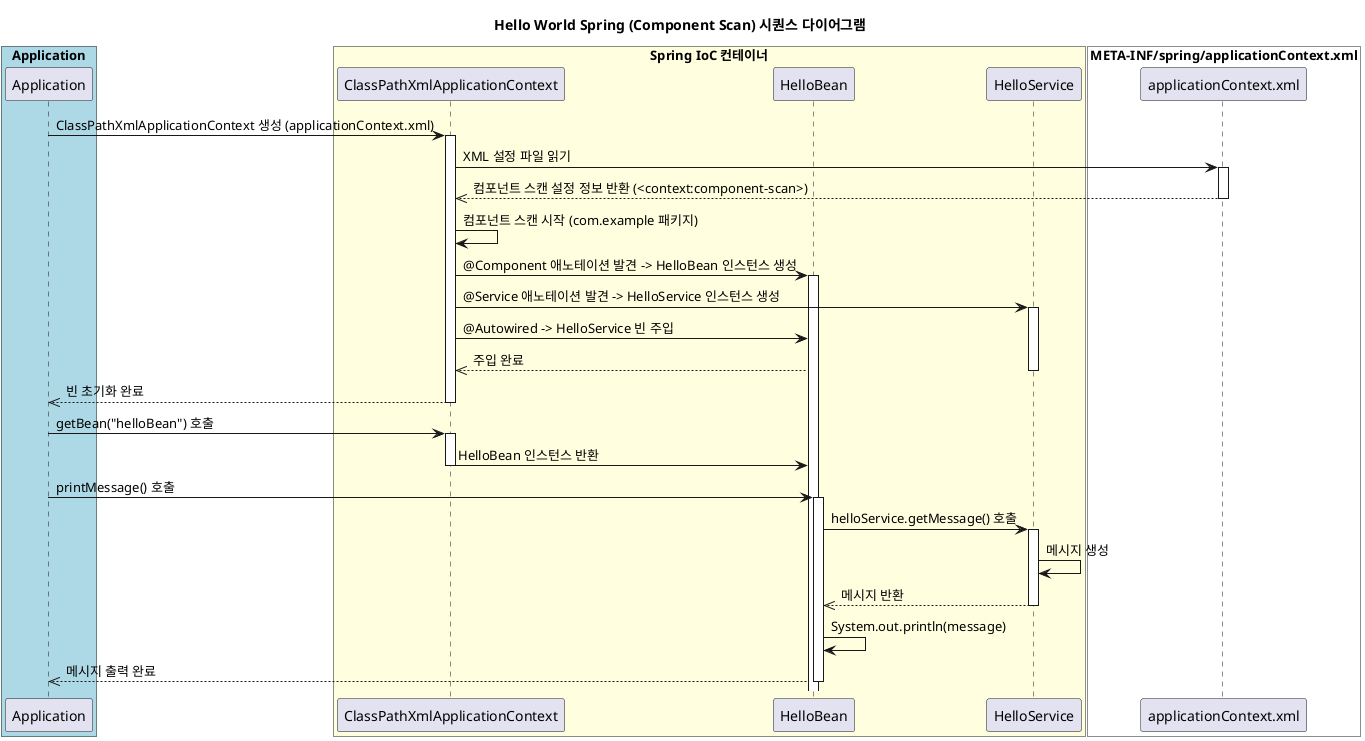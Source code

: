 @startuml
title Hello World Spring (Component Scan) 시퀀스 다이어그램

box "Application" #LightBlue
participant Application
end box

box "Spring IoC 컨테이너" #LightYellow
participant ClassPathXmlApplicationContext
participant HelloBean
participant HelloService
end box

box "META-INF/spring/applicationContext.xml" #White
participant applicationContext.xml
end box

Application -> ClassPathXmlApplicationContext: ClassPathXmlApplicationContext 생성 (applicationContext.xml)
activate ClassPathXmlApplicationContext

ClassPathXmlApplicationContext -> applicationContext.xml: XML 설정 파일 읽기
activate applicationContext.xml
applicationContext.xml -->> ClassPathXmlApplicationContext: 컴포넌트 스캔 설정 정보 반환 (<context:component-scan>)
deactivate applicationContext.xml

ClassPathXmlApplicationContext -> ClassPathXmlApplicationContext: 컴포넌트 스캔 시작 (com.example 패키지)
ClassPathXmlApplicationContext -> HelloBean: @Component 애노테이션 발견 -> HelloBean 인스턴스 생성
activate HelloBean
ClassPathXmlApplicationContext -> HelloService: @Service 애노테이션 발견 -> HelloService 인스턴스 생성
activate HelloService

ClassPathXmlApplicationContext -> HelloBean: @Autowired -> HelloService 빈 주입
HelloBean -->> ClassPathXmlApplicationContext: 주입 완료
deactivate HelloService

ClassPathXmlApplicationContext -->> Application: 빈 초기화 완료
deactivate ClassPathXmlApplicationContext

Application -> ClassPathXmlApplicationContext: getBean("helloBean") 호출
activate ClassPathXmlApplicationContext
ClassPathXmlApplicationContext -> HelloBean: HelloBean 인스턴스 반환
deactivate ClassPathXmlApplicationContext

Application -> HelloBean: printMessage() 호출
activate HelloBean
HelloBean -> HelloService: helloService.getMessage() 호출
activate HelloService
HelloService -> HelloService: 메시지 생성
HelloService -->> HelloBean: 메시지 반환
deactivate HelloService
HelloBean -> HelloBean: System.out.println(message)
HelloBean -->> Application: 메시지 출력 완료
deactivate HelloBean

@enduml